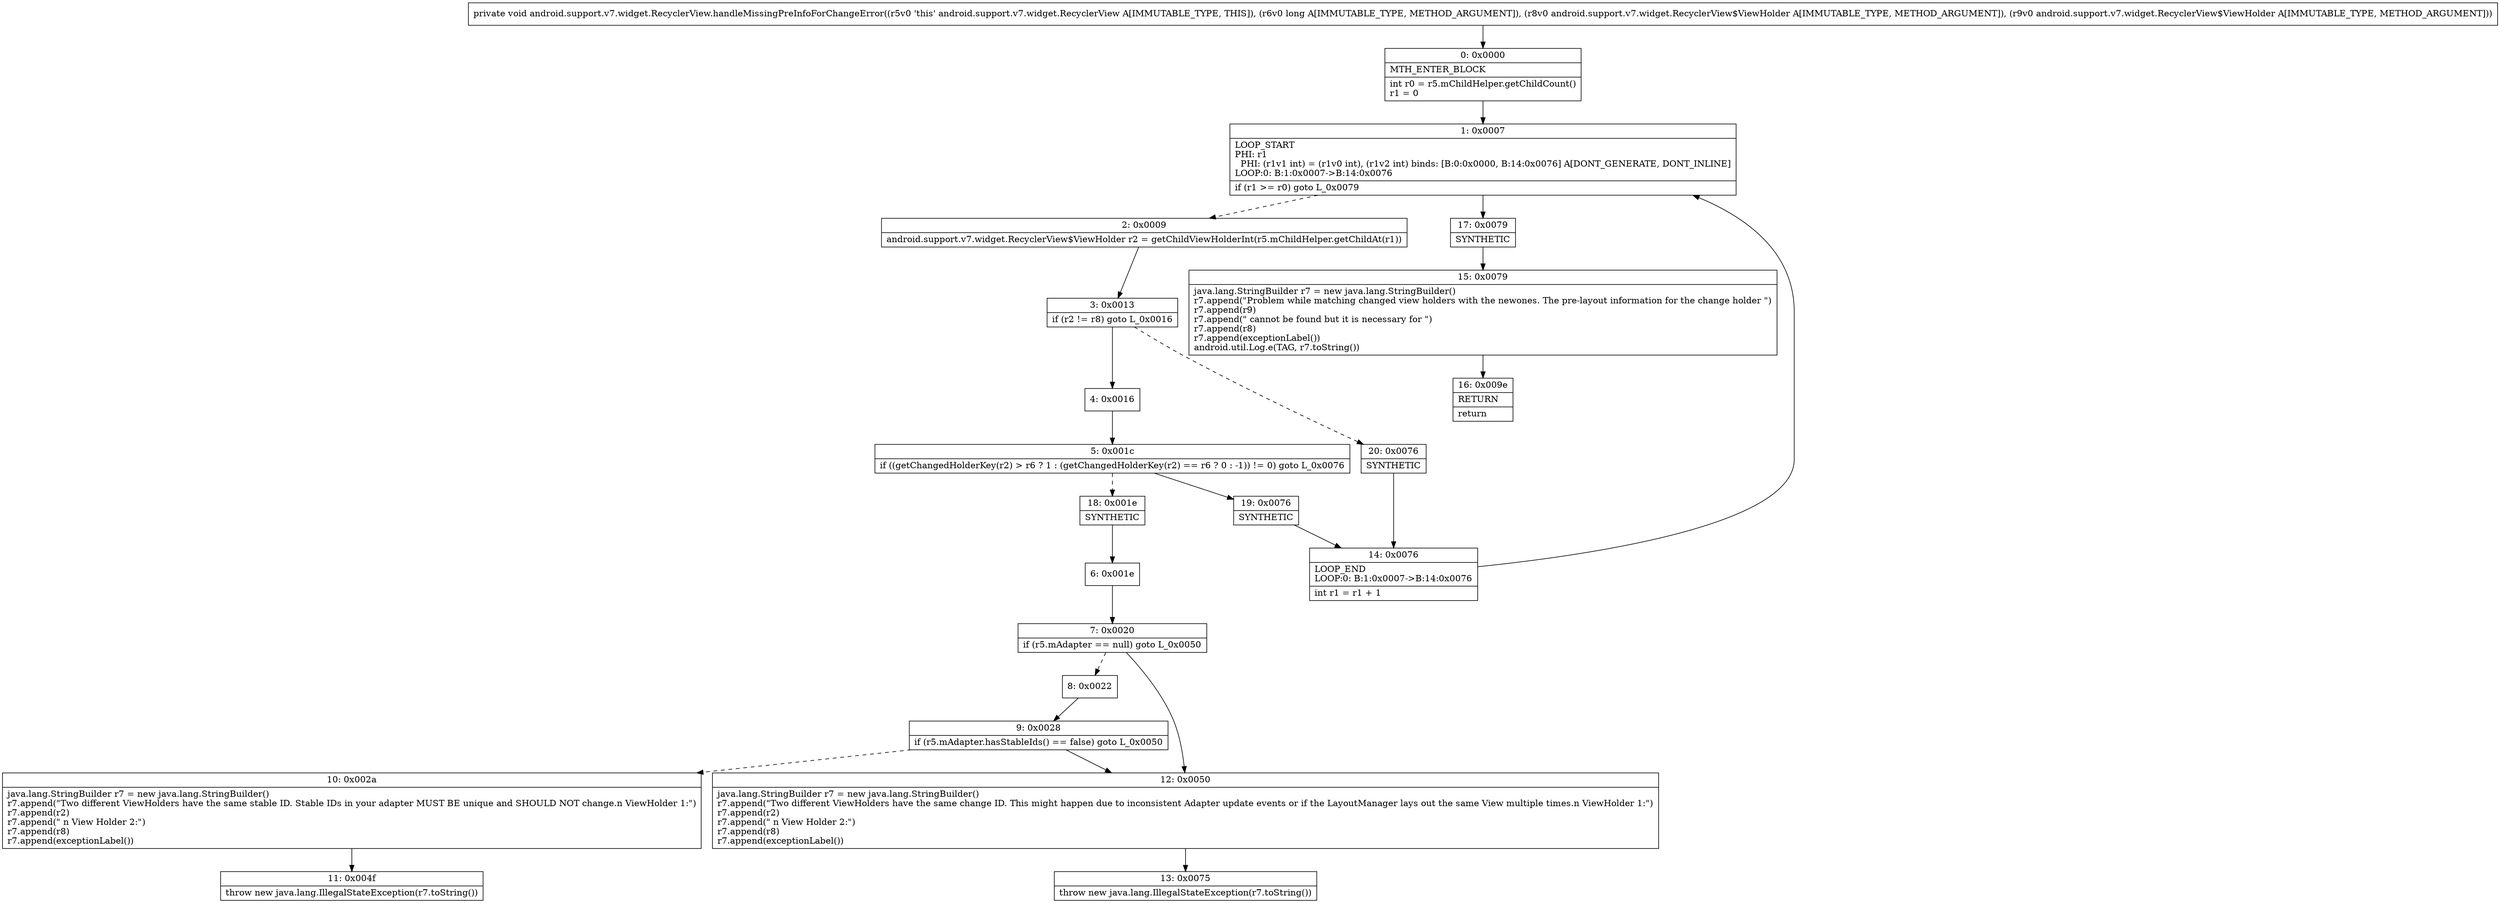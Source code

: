 digraph "CFG forandroid.support.v7.widget.RecyclerView.handleMissingPreInfoForChangeError(JLandroid\/support\/v7\/widget\/RecyclerView$ViewHolder;Landroid\/support\/v7\/widget\/RecyclerView$ViewHolder;)V" {
Node_0 [shape=record,label="{0\:\ 0x0000|MTH_ENTER_BLOCK\l|int r0 = r5.mChildHelper.getChildCount()\lr1 = 0\l}"];
Node_1 [shape=record,label="{1\:\ 0x0007|LOOP_START\lPHI: r1 \l  PHI: (r1v1 int) = (r1v0 int), (r1v2 int) binds: [B:0:0x0000, B:14:0x0076] A[DONT_GENERATE, DONT_INLINE]\lLOOP:0: B:1:0x0007\-\>B:14:0x0076\l|if (r1 \>= r0) goto L_0x0079\l}"];
Node_2 [shape=record,label="{2\:\ 0x0009|android.support.v7.widget.RecyclerView$ViewHolder r2 = getChildViewHolderInt(r5.mChildHelper.getChildAt(r1))\l}"];
Node_3 [shape=record,label="{3\:\ 0x0013|if (r2 != r8) goto L_0x0016\l}"];
Node_4 [shape=record,label="{4\:\ 0x0016}"];
Node_5 [shape=record,label="{5\:\ 0x001c|if ((getChangedHolderKey(r2) \> r6 ? 1 : (getChangedHolderKey(r2) == r6 ? 0 : \-1)) != 0) goto L_0x0076\l}"];
Node_6 [shape=record,label="{6\:\ 0x001e}"];
Node_7 [shape=record,label="{7\:\ 0x0020|if (r5.mAdapter == null) goto L_0x0050\l}"];
Node_8 [shape=record,label="{8\:\ 0x0022}"];
Node_9 [shape=record,label="{9\:\ 0x0028|if (r5.mAdapter.hasStableIds() == false) goto L_0x0050\l}"];
Node_10 [shape=record,label="{10\:\ 0x002a|java.lang.StringBuilder r7 = new java.lang.StringBuilder()\lr7.append(\"Two different ViewHolders have the same stable ID. Stable IDs in your adapter MUST BE unique and SHOULD NOT change.n ViewHolder 1:\")\lr7.append(r2)\lr7.append(\" n View Holder 2:\")\lr7.append(r8)\lr7.append(exceptionLabel())\l}"];
Node_11 [shape=record,label="{11\:\ 0x004f|throw new java.lang.IllegalStateException(r7.toString())\l}"];
Node_12 [shape=record,label="{12\:\ 0x0050|java.lang.StringBuilder r7 = new java.lang.StringBuilder()\lr7.append(\"Two different ViewHolders have the same change ID. This might happen due to inconsistent Adapter update events or if the LayoutManager lays out the same View multiple times.n ViewHolder 1:\")\lr7.append(r2)\lr7.append(\" n View Holder 2:\")\lr7.append(r8)\lr7.append(exceptionLabel())\l}"];
Node_13 [shape=record,label="{13\:\ 0x0075|throw new java.lang.IllegalStateException(r7.toString())\l}"];
Node_14 [shape=record,label="{14\:\ 0x0076|LOOP_END\lLOOP:0: B:1:0x0007\-\>B:14:0x0076\l|int r1 = r1 + 1\l}"];
Node_15 [shape=record,label="{15\:\ 0x0079|java.lang.StringBuilder r7 = new java.lang.StringBuilder()\lr7.append(\"Problem while matching changed view holders with the newones. The pre\-layout information for the change holder \")\lr7.append(r9)\lr7.append(\" cannot be found but it is necessary for \")\lr7.append(r8)\lr7.append(exceptionLabel())\landroid.util.Log.e(TAG, r7.toString())\l}"];
Node_16 [shape=record,label="{16\:\ 0x009e|RETURN\l|return\l}"];
Node_17 [shape=record,label="{17\:\ 0x0079|SYNTHETIC\l}"];
Node_18 [shape=record,label="{18\:\ 0x001e|SYNTHETIC\l}"];
Node_19 [shape=record,label="{19\:\ 0x0076|SYNTHETIC\l}"];
Node_20 [shape=record,label="{20\:\ 0x0076|SYNTHETIC\l}"];
MethodNode[shape=record,label="{private void android.support.v7.widget.RecyclerView.handleMissingPreInfoForChangeError((r5v0 'this' android.support.v7.widget.RecyclerView A[IMMUTABLE_TYPE, THIS]), (r6v0 long A[IMMUTABLE_TYPE, METHOD_ARGUMENT]), (r8v0 android.support.v7.widget.RecyclerView$ViewHolder A[IMMUTABLE_TYPE, METHOD_ARGUMENT]), (r9v0 android.support.v7.widget.RecyclerView$ViewHolder A[IMMUTABLE_TYPE, METHOD_ARGUMENT])) }"];
MethodNode -> Node_0;
Node_0 -> Node_1;
Node_1 -> Node_2[style=dashed];
Node_1 -> Node_17;
Node_2 -> Node_3;
Node_3 -> Node_4;
Node_3 -> Node_20[style=dashed];
Node_4 -> Node_5;
Node_5 -> Node_18[style=dashed];
Node_5 -> Node_19;
Node_6 -> Node_7;
Node_7 -> Node_8[style=dashed];
Node_7 -> Node_12;
Node_8 -> Node_9;
Node_9 -> Node_10[style=dashed];
Node_9 -> Node_12;
Node_10 -> Node_11;
Node_12 -> Node_13;
Node_14 -> Node_1;
Node_15 -> Node_16;
Node_17 -> Node_15;
Node_18 -> Node_6;
Node_19 -> Node_14;
Node_20 -> Node_14;
}

